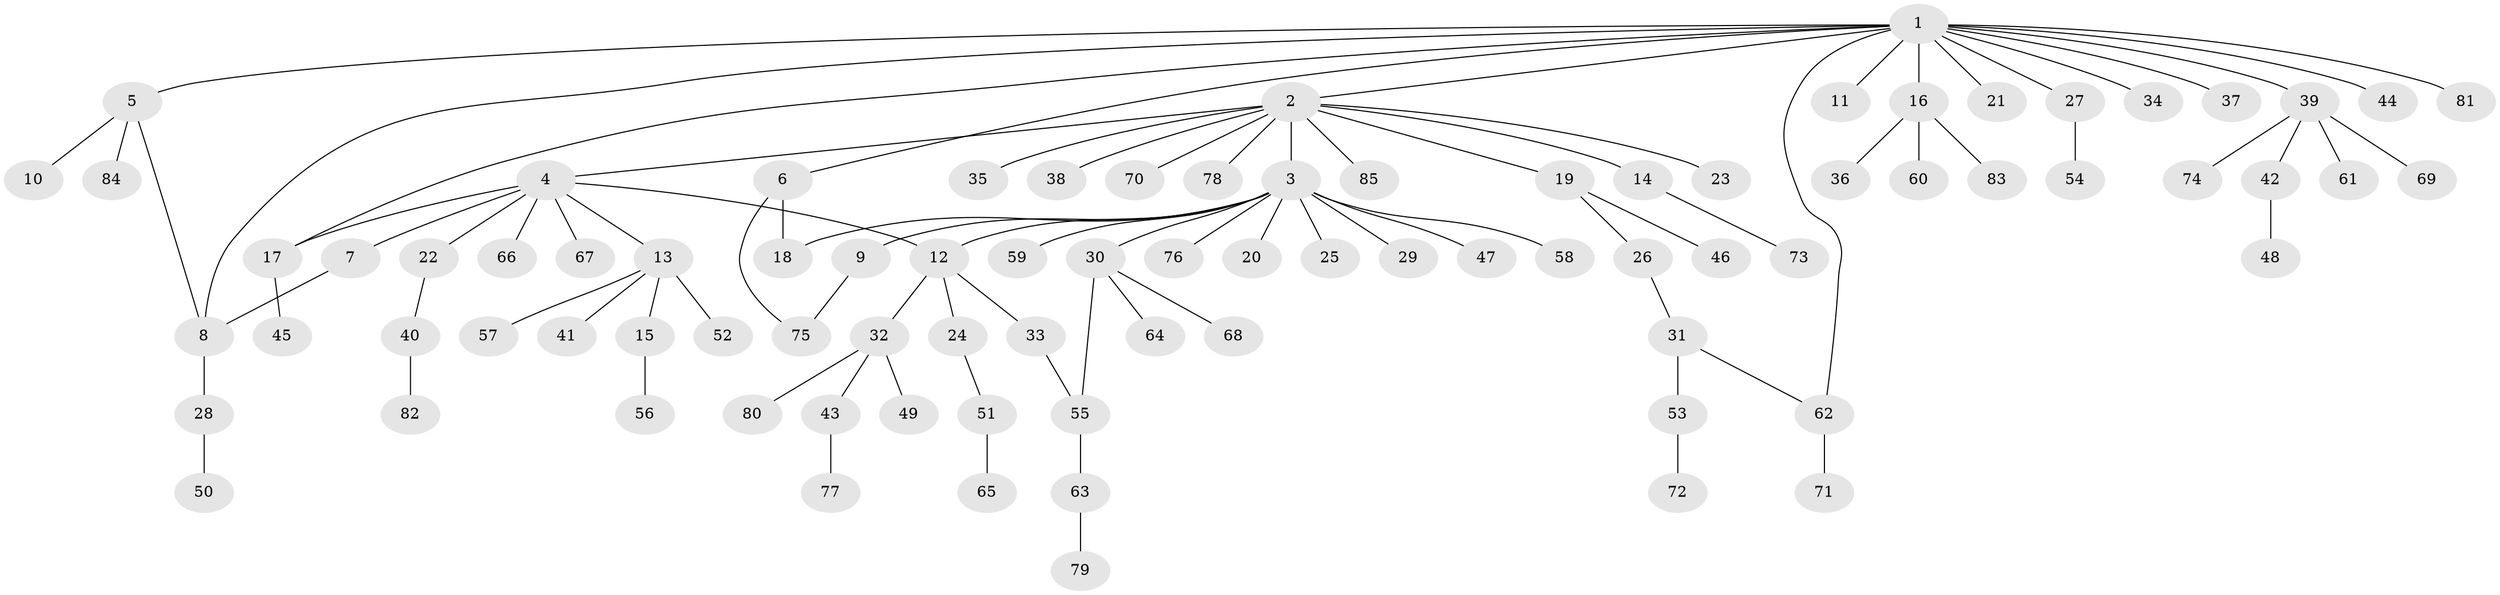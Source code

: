 // original degree distribution, {16: 0.0070921985815602835, 12: 0.0070921985815602835, 13: 0.0070921985815602835, 9: 0.014184397163120567, 5: 0.028368794326241134, 2: 0.1702127659574468, 4: 0.05673758865248227, 3: 0.07801418439716312, 1: 0.6099290780141844, 6: 0.02127659574468085}
// Generated by graph-tools (version 1.1) at 2025/50/03/04/25 22:50:33]
// undirected, 85 vertices, 92 edges
graph export_dot {
  node [color=gray90,style=filled];
  1;
  2;
  3;
  4;
  5;
  6;
  7;
  8;
  9;
  10;
  11;
  12;
  13;
  14;
  15;
  16;
  17;
  18;
  19;
  20;
  21;
  22;
  23;
  24;
  25;
  26;
  27;
  28;
  29;
  30;
  31;
  32;
  33;
  34;
  35;
  36;
  37;
  38;
  39;
  40;
  41;
  42;
  43;
  44;
  45;
  46;
  47;
  48;
  49;
  50;
  51;
  52;
  53;
  54;
  55;
  56;
  57;
  58;
  59;
  60;
  61;
  62;
  63;
  64;
  65;
  66;
  67;
  68;
  69;
  70;
  71;
  72;
  73;
  74;
  75;
  76;
  77;
  78;
  79;
  80;
  81;
  82;
  83;
  84;
  85;
  1 -- 2 [weight=1.0];
  1 -- 5 [weight=1.0];
  1 -- 6 [weight=1.0];
  1 -- 8 [weight=1.0];
  1 -- 11 [weight=1.0];
  1 -- 16 [weight=1.0];
  1 -- 17 [weight=1.0];
  1 -- 21 [weight=1.0];
  1 -- 27 [weight=1.0];
  1 -- 34 [weight=1.0];
  1 -- 37 [weight=1.0];
  1 -- 39 [weight=1.0];
  1 -- 44 [weight=1.0];
  1 -- 62 [weight=1.0];
  1 -- 81 [weight=1.0];
  2 -- 3 [weight=1.0];
  2 -- 4 [weight=1.0];
  2 -- 14 [weight=1.0];
  2 -- 19 [weight=1.0];
  2 -- 23 [weight=1.0];
  2 -- 35 [weight=1.0];
  2 -- 38 [weight=1.0];
  2 -- 70 [weight=1.0];
  2 -- 78 [weight=1.0];
  2 -- 85 [weight=1.0];
  3 -- 9 [weight=1.0];
  3 -- 12 [weight=1.0];
  3 -- 18 [weight=1.0];
  3 -- 20 [weight=1.0];
  3 -- 25 [weight=1.0];
  3 -- 29 [weight=1.0];
  3 -- 30 [weight=1.0];
  3 -- 47 [weight=1.0];
  3 -- 58 [weight=1.0];
  3 -- 59 [weight=1.0];
  3 -- 76 [weight=1.0];
  4 -- 7 [weight=1.0];
  4 -- 12 [weight=1.0];
  4 -- 13 [weight=1.0];
  4 -- 17 [weight=1.0];
  4 -- 22 [weight=1.0];
  4 -- 66 [weight=1.0];
  4 -- 67 [weight=1.0];
  5 -- 8 [weight=1.0];
  5 -- 10 [weight=1.0];
  5 -- 84 [weight=1.0];
  6 -- 18 [weight=6.0];
  6 -- 75 [weight=1.0];
  7 -- 8 [weight=1.0];
  8 -- 28 [weight=1.0];
  9 -- 75 [weight=1.0];
  12 -- 24 [weight=1.0];
  12 -- 32 [weight=1.0];
  12 -- 33 [weight=1.0];
  13 -- 15 [weight=1.0];
  13 -- 41 [weight=1.0];
  13 -- 52 [weight=1.0];
  13 -- 57 [weight=1.0];
  14 -- 73 [weight=1.0];
  15 -- 56 [weight=2.0];
  16 -- 36 [weight=1.0];
  16 -- 60 [weight=1.0];
  16 -- 83 [weight=1.0];
  17 -- 45 [weight=1.0];
  19 -- 26 [weight=1.0];
  19 -- 46 [weight=2.0];
  22 -- 40 [weight=1.0];
  24 -- 51 [weight=1.0];
  26 -- 31 [weight=1.0];
  27 -- 54 [weight=2.0];
  28 -- 50 [weight=1.0];
  30 -- 55 [weight=1.0];
  30 -- 64 [weight=1.0];
  30 -- 68 [weight=1.0];
  31 -- 53 [weight=1.0];
  31 -- 62 [weight=1.0];
  32 -- 43 [weight=1.0];
  32 -- 49 [weight=1.0];
  32 -- 80 [weight=1.0];
  33 -- 55 [weight=1.0];
  39 -- 42 [weight=1.0];
  39 -- 61 [weight=1.0];
  39 -- 69 [weight=1.0];
  39 -- 74 [weight=1.0];
  40 -- 82 [weight=2.0];
  42 -- 48 [weight=1.0];
  43 -- 77 [weight=1.0];
  51 -- 65 [weight=2.0];
  53 -- 72 [weight=2.0];
  55 -- 63 [weight=1.0];
  62 -- 71 [weight=1.0];
  63 -- 79 [weight=1.0];
}
